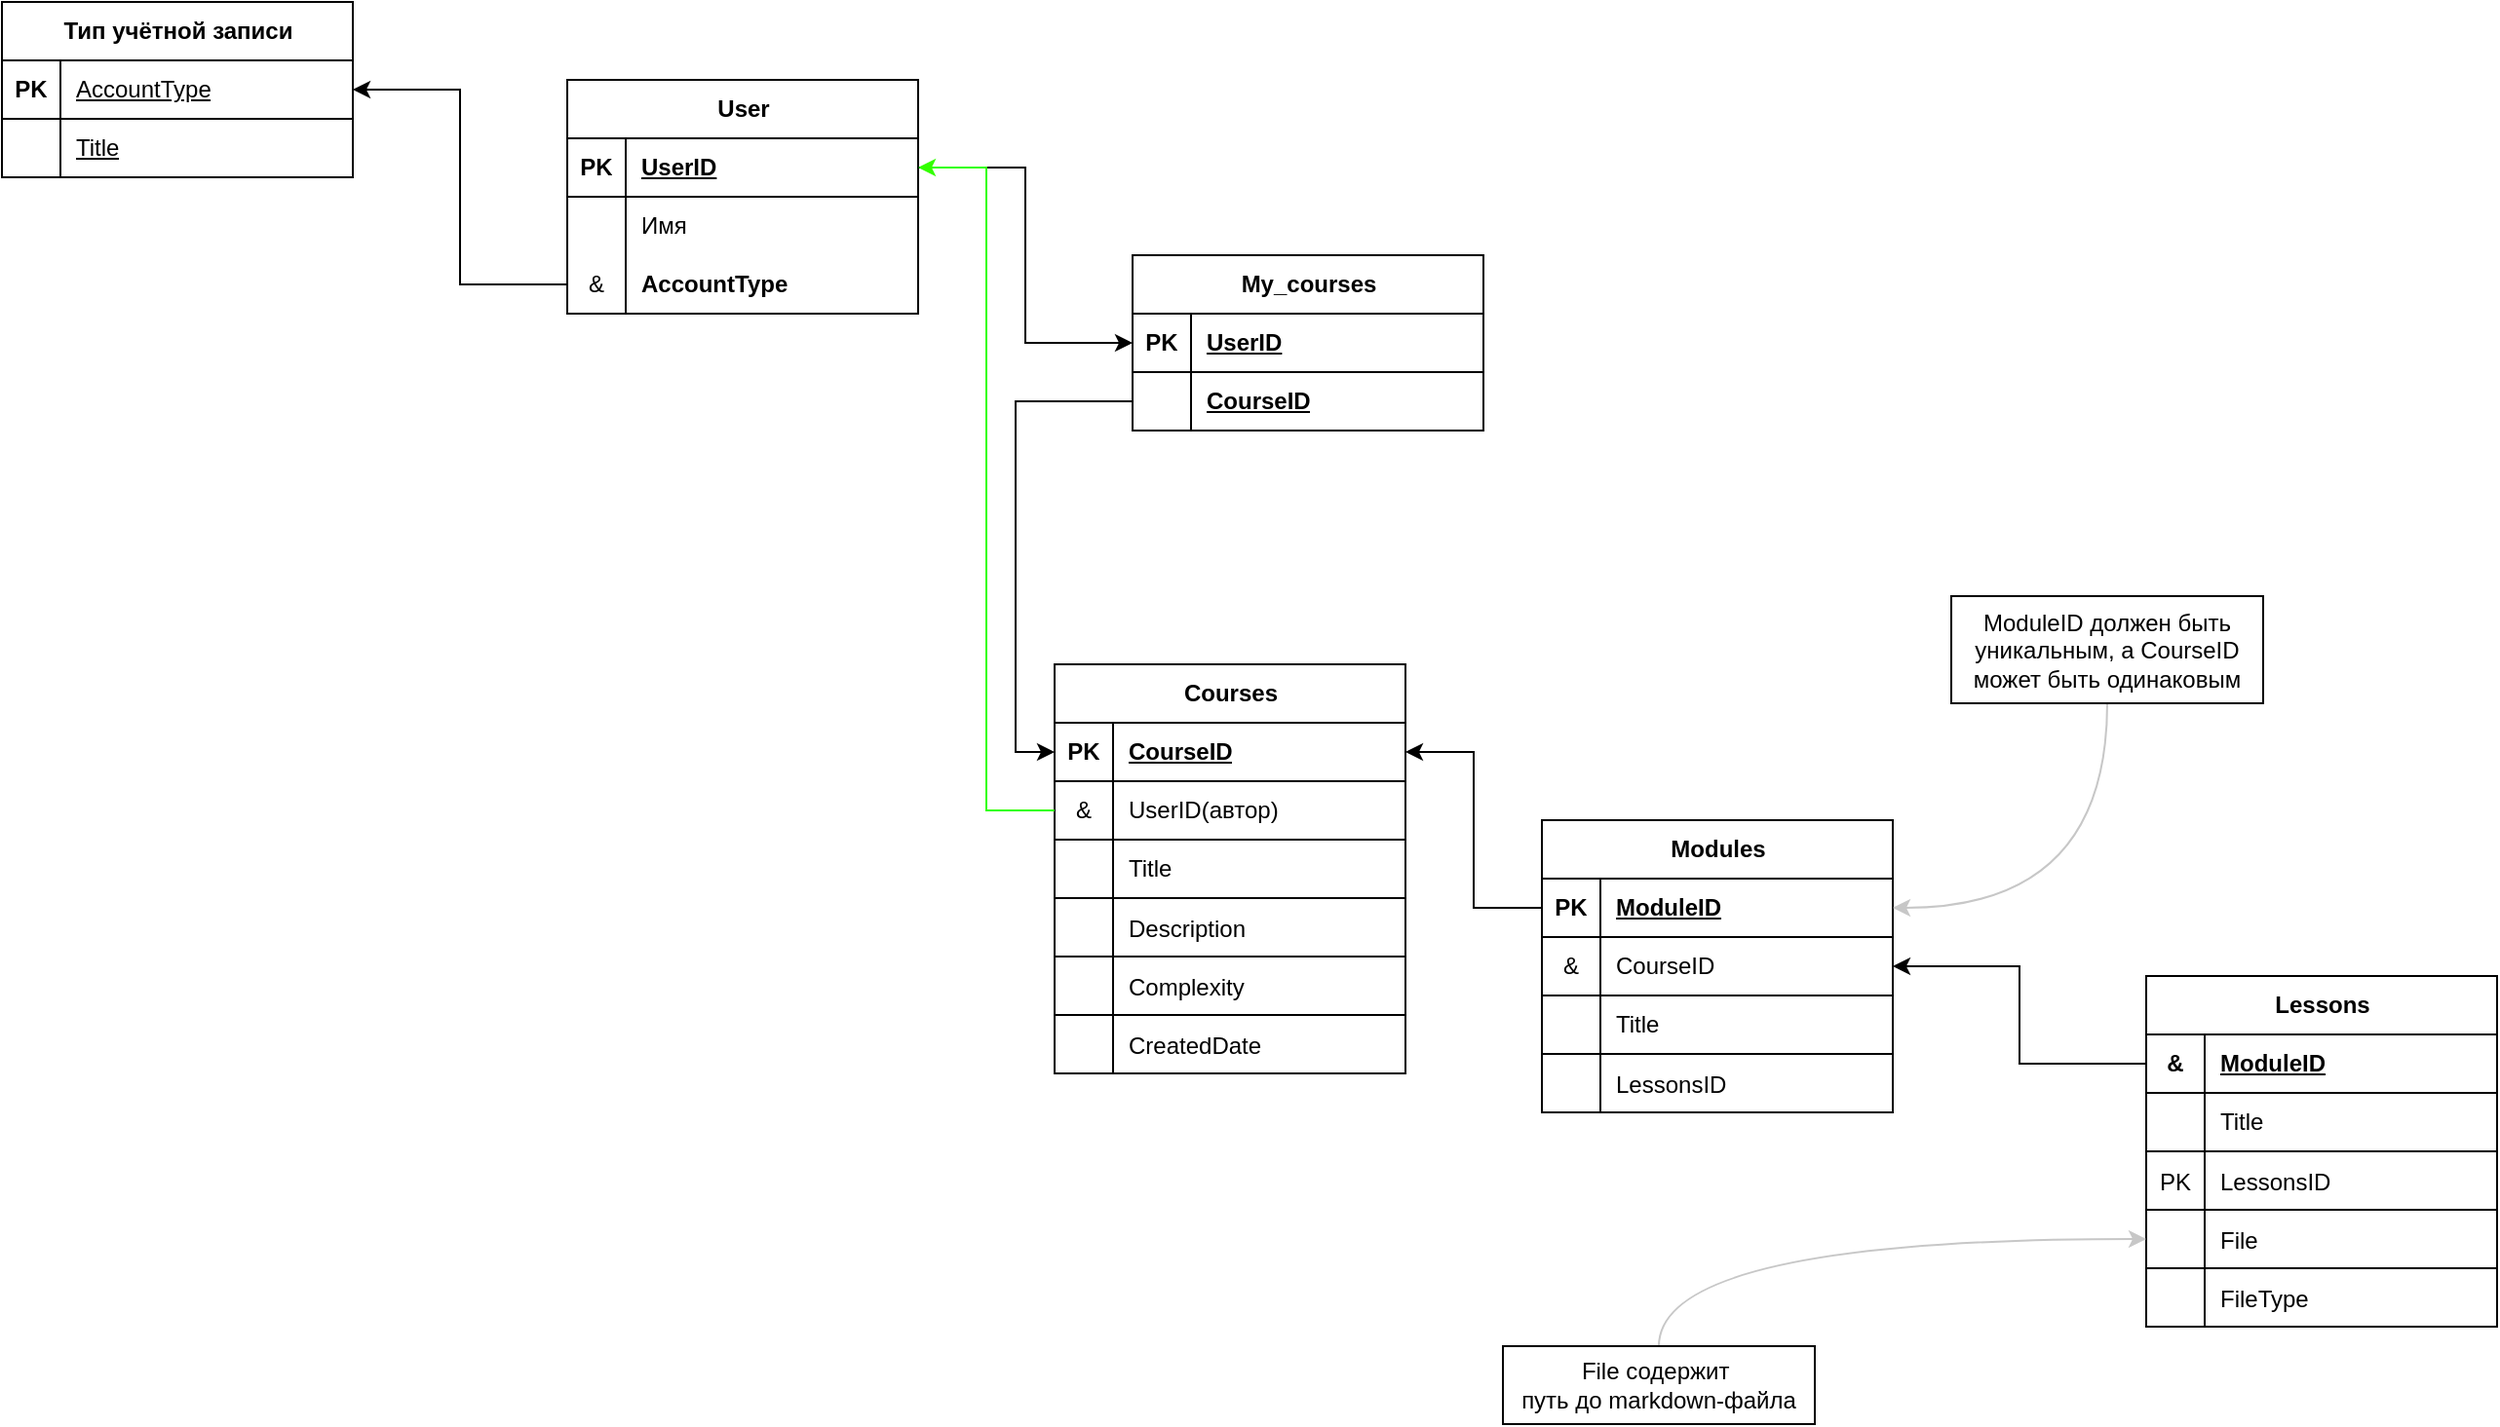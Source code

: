 <mxfile version="24.8.6">
  <diagram name="Страница — 1" id="PTYx6hQ2oJFAxsh8-Oep">
    <mxGraphModel dx="2453" dy="843" grid="1" gridSize="10" guides="1" tooltips="1" connect="1" arrows="1" fold="1" page="1" pageScale="1" pageWidth="827" pageHeight="1169" math="0" shadow="0">
      <root>
        <mxCell id="0" />
        <mxCell id="1" parent="0" />
        <mxCell id="u0pjUyC4gj4sullHrLvw-1" value="User" style="shape=table;startSize=30;container=1;collapsible=1;childLayout=tableLayout;fixedRows=1;rowLines=0;fontStyle=1;align=center;resizeLast=1;html=1;" parent="1" vertex="1">
          <mxGeometry x="90" y="320" width="180" height="120" as="geometry" />
        </mxCell>
        <mxCell id="u0pjUyC4gj4sullHrLvw-2" value="" style="shape=tableRow;horizontal=0;startSize=0;swimlaneHead=0;swimlaneBody=0;fillColor=none;collapsible=0;dropTarget=0;points=[[0,0.5],[1,0.5]];portConstraint=eastwest;top=0;left=0;right=0;bottom=1;" parent="u0pjUyC4gj4sullHrLvw-1" vertex="1">
          <mxGeometry y="30" width="180" height="30" as="geometry" />
        </mxCell>
        <mxCell id="u0pjUyC4gj4sullHrLvw-3" value="PK" style="shape=partialRectangle;connectable=0;fillColor=none;top=0;left=0;bottom=0;right=0;fontStyle=1;overflow=hidden;whiteSpace=wrap;html=1;" parent="u0pjUyC4gj4sullHrLvw-2" vertex="1">
          <mxGeometry width="30" height="30" as="geometry">
            <mxRectangle width="30" height="30" as="alternateBounds" />
          </mxGeometry>
        </mxCell>
        <mxCell id="u0pjUyC4gj4sullHrLvw-4" value="UserID" style="shape=partialRectangle;connectable=0;fillColor=none;top=0;left=0;bottom=0;right=0;align=left;spacingLeft=6;fontStyle=5;overflow=hidden;whiteSpace=wrap;html=1;" parent="u0pjUyC4gj4sullHrLvw-2" vertex="1">
          <mxGeometry x="30" width="150" height="30" as="geometry">
            <mxRectangle width="150" height="30" as="alternateBounds" />
          </mxGeometry>
        </mxCell>
        <mxCell id="u0pjUyC4gj4sullHrLvw-5" value="" style="shape=tableRow;horizontal=0;startSize=0;swimlaneHead=0;swimlaneBody=0;fillColor=none;collapsible=0;dropTarget=0;points=[[0,0.5],[1,0.5]];portConstraint=eastwest;top=0;left=0;right=0;bottom=0;" parent="u0pjUyC4gj4sullHrLvw-1" vertex="1">
          <mxGeometry y="60" width="180" height="30" as="geometry" />
        </mxCell>
        <mxCell id="u0pjUyC4gj4sullHrLvw-6" value="" style="shape=partialRectangle;connectable=0;fillColor=none;top=0;left=0;bottom=0;right=0;editable=1;overflow=hidden;whiteSpace=wrap;html=1;" parent="u0pjUyC4gj4sullHrLvw-5" vertex="1">
          <mxGeometry width="30" height="30" as="geometry">
            <mxRectangle width="30" height="30" as="alternateBounds" />
          </mxGeometry>
        </mxCell>
        <mxCell id="u0pjUyC4gj4sullHrLvw-7" value="Имя" style="shape=partialRectangle;connectable=0;fillColor=none;top=0;left=0;bottom=0;right=0;align=left;spacingLeft=6;overflow=hidden;whiteSpace=wrap;html=1;" parent="u0pjUyC4gj4sullHrLvw-5" vertex="1">
          <mxGeometry x="30" width="150" height="30" as="geometry">
            <mxRectangle width="150" height="30" as="alternateBounds" />
          </mxGeometry>
        </mxCell>
        <mxCell id="u0pjUyC4gj4sullHrLvw-8" value="" style="shape=tableRow;horizontal=0;startSize=0;swimlaneHead=0;swimlaneBody=0;fillColor=none;collapsible=0;dropTarget=0;points=[[0,0.5],[1,0.5]];portConstraint=eastwest;top=0;left=0;right=0;bottom=0;" parent="u0pjUyC4gj4sullHrLvw-1" vertex="1">
          <mxGeometry y="90" width="180" height="30" as="geometry" />
        </mxCell>
        <mxCell id="u0pjUyC4gj4sullHrLvw-9" value="&amp;amp;" style="shape=partialRectangle;connectable=0;fillColor=none;top=0;left=0;bottom=0;right=0;editable=1;overflow=hidden;whiteSpace=wrap;html=1;" parent="u0pjUyC4gj4sullHrLvw-8" vertex="1">
          <mxGeometry width="30" height="30" as="geometry">
            <mxRectangle width="30" height="30" as="alternateBounds" />
          </mxGeometry>
        </mxCell>
        <mxCell id="u0pjUyC4gj4sullHrLvw-10" value="AccountType" style="shape=partialRectangle;connectable=0;fillColor=none;top=0;left=0;bottom=0;right=0;align=left;spacingLeft=6;overflow=hidden;whiteSpace=wrap;html=1;fontStyle=1" parent="u0pjUyC4gj4sullHrLvw-8" vertex="1">
          <mxGeometry x="30" width="150" height="30" as="geometry">
            <mxRectangle width="150" height="30" as="alternateBounds" />
          </mxGeometry>
        </mxCell>
        <mxCell id="u0pjUyC4gj4sullHrLvw-14" value="Тип учётной записи" style="shape=table;startSize=30;container=1;collapsible=1;childLayout=tableLayout;fixedRows=1;rowLines=0;fontStyle=1;align=center;resizeLast=1;html=1;" parent="1" vertex="1">
          <mxGeometry x="-200" y="280" width="180" height="90" as="geometry" />
        </mxCell>
        <mxCell id="u0pjUyC4gj4sullHrLvw-15" value="" style="shape=tableRow;horizontal=0;startSize=0;swimlaneHead=0;swimlaneBody=0;fillColor=none;collapsible=0;dropTarget=0;points=[[0,0.5],[1,0.5]];portConstraint=eastwest;top=0;left=0;right=0;bottom=1;" parent="u0pjUyC4gj4sullHrLvw-14" vertex="1">
          <mxGeometry y="30" width="180" height="30" as="geometry" />
        </mxCell>
        <mxCell id="u0pjUyC4gj4sullHrLvw-16" value="PK" style="shape=partialRectangle;connectable=0;fillColor=none;top=0;left=0;bottom=0;right=0;fontStyle=1;overflow=hidden;whiteSpace=wrap;html=1;" parent="u0pjUyC4gj4sullHrLvw-15" vertex="1">
          <mxGeometry width="30" height="30" as="geometry">
            <mxRectangle width="30" height="30" as="alternateBounds" />
          </mxGeometry>
        </mxCell>
        <mxCell id="u0pjUyC4gj4sullHrLvw-17" value="&lt;span style=&quot;font-weight: normal;&quot;&gt;AccountType&lt;/span&gt;" style="shape=partialRectangle;connectable=0;fillColor=none;top=0;left=0;bottom=0;right=0;align=left;spacingLeft=6;fontStyle=5;overflow=hidden;whiteSpace=wrap;html=1;" parent="u0pjUyC4gj4sullHrLvw-15" vertex="1">
          <mxGeometry x="30" width="150" height="30" as="geometry">
            <mxRectangle width="150" height="30" as="alternateBounds" />
          </mxGeometry>
        </mxCell>
        <mxCell id="u0pjUyC4gj4sullHrLvw-21" value="" style="shape=tableRow;horizontal=0;startSize=0;swimlaneHead=0;swimlaneBody=0;fillColor=none;collapsible=0;dropTarget=0;points=[[0,0.5],[1,0.5]];portConstraint=eastwest;top=0;left=0;right=0;bottom=0;" parent="u0pjUyC4gj4sullHrLvw-14" vertex="1">
          <mxGeometry y="60" width="180" height="30" as="geometry" />
        </mxCell>
        <mxCell id="u0pjUyC4gj4sullHrLvw-22" value="" style="shape=partialRectangle;connectable=0;fillColor=none;top=0;left=0;bottom=0;right=0;editable=1;overflow=hidden;whiteSpace=wrap;html=1;" parent="u0pjUyC4gj4sullHrLvw-21" vertex="1">
          <mxGeometry width="30" height="30" as="geometry">
            <mxRectangle width="30" height="30" as="alternateBounds" />
          </mxGeometry>
        </mxCell>
        <mxCell id="u0pjUyC4gj4sullHrLvw-23" value="&lt;span style=&quot;text-decoration-line: underline;&quot;&gt;Title&lt;/span&gt;" style="shape=partialRectangle;connectable=0;fillColor=none;top=0;left=0;bottom=0;right=0;align=left;spacingLeft=6;overflow=hidden;whiteSpace=wrap;html=1;" parent="u0pjUyC4gj4sullHrLvw-21" vertex="1">
          <mxGeometry x="30" width="150" height="30" as="geometry">
            <mxRectangle width="150" height="30" as="alternateBounds" />
          </mxGeometry>
        </mxCell>
        <mxCell id="u0pjUyC4gj4sullHrLvw-24" style="edgeStyle=orthogonalEdgeStyle;rounded=0;orthogonalLoop=1;jettySize=auto;html=1;exitX=0;exitY=0.5;exitDx=0;exitDy=0;entryX=1;entryY=0.5;entryDx=0;entryDy=0;" parent="1" source="u0pjUyC4gj4sullHrLvw-8" target="u0pjUyC4gj4sullHrLvw-15" edge="1">
          <mxGeometry relative="1" as="geometry" />
        </mxCell>
        <mxCell id="u0pjUyC4gj4sullHrLvw-25" value="My_courses" style="shape=table;startSize=30;container=1;collapsible=1;childLayout=tableLayout;fixedRows=1;rowLines=0;fontStyle=1;align=center;resizeLast=1;html=1;" parent="1" vertex="1">
          <mxGeometry x="380" y="410" width="180" height="90" as="geometry" />
        </mxCell>
        <mxCell id="u0pjUyC4gj4sullHrLvw-26" value="" style="shape=tableRow;horizontal=0;startSize=0;swimlaneHead=0;swimlaneBody=0;fillColor=none;collapsible=0;dropTarget=0;points=[[0,0.5],[1,0.5]];portConstraint=eastwest;top=0;left=0;right=0;bottom=1;" parent="u0pjUyC4gj4sullHrLvw-25" vertex="1">
          <mxGeometry y="30" width="180" height="30" as="geometry" />
        </mxCell>
        <mxCell id="u0pjUyC4gj4sullHrLvw-27" value="PK" style="shape=partialRectangle;connectable=0;fillColor=none;top=0;left=0;bottom=0;right=0;fontStyle=1;overflow=hidden;whiteSpace=wrap;html=1;" parent="u0pjUyC4gj4sullHrLvw-26" vertex="1">
          <mxGeometry width="30" height="30" as="geometry">
            <mxRectangle width="30" height="30" as="alternateBounds" />
          </mxGeometry>
        </mxCell>
        <mxCell id="u0pjUyC4gj4sullHrLvw-28" value="UserID" style="shape=partialRectangle;connectable=0;fillColor=none;top=0;left=0;bottom=0;right=0;align=left;spacingLeft=6;fontStyle=5;overflow=hidden;whiteSpace=wrap;html=1;" parent="u0pjUyC4gj4sullHrLvw-26" vertex="1">
          <mxGeometry x="30" width="150" height="30" as="geometry">
            <mxRectangle width="150" height="30" as="alternateBounds" />
          </mxGeometry>
        </mxCell>
        <mxCell id="u0pjUyC4gj4sullHrLvw-29" value="" style="shape=tableRow;horizontal=0;startSize=0;swimlaneHead=0;swimlaneBody=0;fillColor=none;collapsible=0;dropTarget=0;points=[[0,0.5],[1,0.5]];portConstraint=eastwest;top=0;left=0;right=0;bottom=0;" parent="u0pjUyC4gj4sullHrLvw-25" vertex="1">
          <mxGeometry y="60" width="180" height="30" as="geometry" />
        </mxCell>
        <mxCell id="u0pjUyC4gj4sullHrLvw-30" value="" style="shape=partialRectangle;connectable=0;fillColor=none;top=0;left=0;bottom=0;right=0;editable=1;overflow=hidden;whiteSpace=wrap;html=1;" parent="u0pjUyC4gj4sullHrLvw-29" vertex="1">
          <mxGeometry width="30" height="30" as="geometry">
            <mxRectangle width="30" height="30" as="alternateBounds" />
          </mxGeometry>
        </mxCell>
        <mxCell id="u0pjUyC4gj4sullHrLvw-31" value="&lt;span style=&quot;font-weight: 700; text-decoration-line: underline;&quot;&gt;CourseID&lt;/span&gt;" style="shape=partialRectangle;connectable=0;fillColor=none;top=0;left=0;bottom=0;right=0;align=left;spacingLeft=6;overflow=hidden;whiteSpace=wrap;html=1;" parent="u0pjUyC4gj4sullHrLvw-29" vertex="1">
          <mxGeometry x="30" width="150" height="30" as="geometry">
            <mxRectangle width="150" height="30" as="alternateBounds" />
          </mxGeometry>
        </mxCell>
        <mxCell id="u0pjUyC4gj4sullHrLvw-35" style="edgeStyle=orthogonalEdgeStyle;rounded=0;orthogonalLoop=1;jettySize=auto;html=1;exitX=1;exitY=0.5;exitDx=0;exitDy=0;entryX=0;entryY=0.5;entryDx=0;entryDy=0;" parent="1" source="u0pjUyC4gj4sullHrLvw-2" target="u0pjUyC4gj4sullHrLvw-26" edge="1">
          <mxGeometry relative="1" as="geometry" />
        </mxCell>
        <mxCell id="u0pjUyC4gj4sullHrLvw-36" value="Courses" style="shape=table;startSize=30;container=1;collapsible=1;childLayout=tableLayout;fixedRows=1;rowLines=6;fontStyle=1;align=center;resizeLast=1;html=1;" parent="1" vertex="1">
          <mxGeometry x="340" y="620" width="180" height="210" as="geometry">
            <mxRectangle x="170" y="600" width="80" height="30" as="alternateBounds" />
          </mxGeometry>
        </mxCell>
        <mxCell id="u0pjUyC4gj4sullHrLvw-37" value="" style="shape=tableRow;horizontal=0;startSize=0;swimlaneHead=0;swimlaneBody=0;fillColor=none;collapsible=0;dropTarget=0;points=[[0,0.5],[1,0.5]];portConstraint=eastwest;top=0;left=0;right=0;bottom=1;" parent="u0pjUyC4gj4sullHrLvw-36" vertex="1">
          <mxGeometry y="30" width="180" height="30" as="geometry" />
        </mxCell>
        <mxCell id="u0pjUyC4gj4sullHrLvw-38" value="PK" style="shape=partialRectangle;connectable=0;fillColor=none;top=0;left=0;bottom=0;right=0;fontStyle=1;overflow=hidden;whiteSpace=wrap;html=1;" parent="u0pjUyC4gj4sullHrLvw-37" vertex="1">
          <mxGeometry width="30" height="30" as="geometry">
            <mxRectangle width="30" height="30" as="alternateBounds" />
          </mxGeometry>
        </mxCell>
        <mxCell id="u0pjUyC4gj4sullHrLvw-39" value="CourseID" style="shape=partialRectangle;connectable=0;fillColor=none;top=0;left=0;bottom=0;right=0;align=left;spacingLeft=6;fontStyle=5;overflow=hidden;whiteSpace=wrap;html=1;" parent="u0pjUyC4gj4sullHrLvw-37" vertex="1">
          <mxGeometry x="30" width="150" height="30" as="geometry">
            <mxRectangle width="150" height="30" as="alternateBounds" />
          </mxGeometry>
        </mxCell>
        <mxCell id="u0pjUyC4gj4sullHrLvw-40" value="" style="shape=tableRow;horizontal=0;startSize=0;swimlaneHead=0;swimlaneBody=0;fillColor=none;collapsible=0;dropTarget=0;points=[[0,0.5],[1,0.5]];portConstraint=eastwest;top=0;left=0;right=0;bottom=0;" parent="u0pjUyC4gj4sullHrLvw-36" vertex="1">
          <mxGeometry y="60" width="180" height="30" as="geometry" />
        </mxCell>
        <mxCell id="u0pjUyC4gj4sullHrLvw-41" value="&amp;amp;" style="shape=partialRectangle;connectable=0;fillColor=none;top=0;left=0;bottom=0;right=0;editable=1;overflow=hidden;whiteSpace=wrap;html=1;" parent="u0pjUyC4gj4sullHrLvw-40" vertex="1">
          <mxGeometry width="30" height="30" as="geometry">
            <mxRectangle width="30" height="30" as="alternateBounds" />
          </mxGeometry>
        </mxCell>
        <mxCell id="u0pjUyC4gj4sullHrLvw-42" value="UserID(автор)" style="shape=partialRectangle;connectable=0;fillColor=none;top=0;left=0;bottom=0;right=0;align=left;spacingLeft=6;overflow=hidden;whiteSpace=wrap;html=1;" parent="u0pjUyC4gj4sullHrLvw-40" vertex="1">
          <mxGeometry x="30" width="150" height="30" as="geometry">
            <mxRectangle width="150" height="30" as="alternateBounds" />
          </mxGeometry>
        </mxCell>
        <mxCell id="u0pjUyC4gj4sullHrLvw-43" value="" style="shape=tableRow;horizontal=0;startSize=0;swimlaneHead=0;swimlaneBody=0;fillColor=none;collapsible=0;dropTarget=0;points=[[0,0.5],[1,0.5]];portConstraint=eastwest;top=0;left=0;right=0;bottom=0;" parent="u0pjUyC4gj4sullHrLvw-36" vertex="1">
          <mxGeometry y="90" width="180" height="30" as="geometry" />
        </mxCell>
        <mxCell id="u0pjUyC4gj4sullHrLvw-44" value="" style="shape=partialRectangle;connectable=0;fillColor=none;top=0;left=0;bottom=0;right=0;editable=1;overflow=hidden;whiteSpace=wrap;html=1;" parent="u0pjUyC4gj4sullHrLvw-43" vertex="1">
          <mxGeometry width="30" height="30" as="geometry">
            <mxRectangle width="30" height="30" as="alternateBounds" />
          </mxGeometry>
        </mxCell>
        <mxCell id="u0pjUyC4gj4sullHrLvw-45" value="Title" style="shape=partialRectangle;connectable=0;fillColor=none;top=0;left=0;bottom=0;right=0;align=left;spacingLeft=6;overflow=hidden;whiteSpace=wrap;html=1;" parent="u0pjUyC4gj4sullHrLvw-43" vertex="1">
          <mxGeometry x="30" width="150" height="30" as="geometry">
            <mxRectangle width="150" height="30" as="alternateBounds" />
          </mxGeometry>
        </mxCell>
        <mxCell id="u0pjUyC4gj4sullHrLvw-87" value="" style="shape=tableRow;horizontal=0;startSize=0;swimlaneHead=0;swimlaneBody=0;fillColor=none;collapsible=0;dropTarget=0;points=[[0,0.5],[1,0.5]];portConstraint=eastwest;top=0;left=0;right=0;bottom=0;" parent="u0pjUyC4gj4sullHrLvw-36" vertex="1">
          <mxGeometry y="120" width="180" height="30" as="geometry" />
        </mxCell>
        <mxCell id="u0pjUyC4gj4sullHrLvw-88" value="" style="shape=partialRectangle;connectable=0;fillColor=none;top=0;left=0;bottom=0;right=0;editable=1;overflow=hidden;" parent="u0pjUyC4gj4sullHrLvw-87" vertex="1">
          <mxGeometry width="30" height="30" as="geometry">
            <mxRectangle width="30" height="30" as="alternateBounds" />
          </mxGeometry>
        </mxCell>
        <mxCell id="u0pjUyC4gj4sullHrLvw-89" value="Description" style="shape=partialRectangle;connectable=0;fillColor=none;top=0;left=0;bottom=0;right=0;align=left;spacingLeft=6;overflow=hidden;" parent="u0pjUyC4gj4sullHrLvw-87" vertex="1">
          <mxGeometry x="30" width="150" height="30" as="geometry">
            <mxRectangle width="150" height="30" as="alternateBounds" />
          </mxGeometry>
        </mxCell>
        <mxCell id="u0pjUyC4gj4sullHrLvw-90" value="" style="shape=tableRow;horizontal=0;startSize=0;swimlaneHead=0;swimlaneBody=0;fillColor=none;collapsible=0;dropTarget=0;points=[[0,0.5],[1,0.5]];portConstraint=eastwest;top=0;left=0;right=0;bottom=0;" parent="u0pjUyC4gj4sullHrLvw-36" vertex="1">
          <mxGeometry y="150" width="180" height="30" as="geometry" />
        </mxCell>
        <mxCell id="u0pjUyC4gj4sullHrLvw-91" value="" style="shape=partialRectangle;connectable=0;fillColor=none;top=0;left=0;bottom=0;right=0;editable=1;overflow=hidden;" parent="u0pjUyC4gj4sullHrLvw-90" vertex="1">
          <mxGeometry width="30" height="30" as="geometry">
            <mxRectangle width="30" height="30" as="alternateBounds" />
          </mxGeometry>
        </mxCell>
        <mxCell id="u0pjUyC4gj4sullHrLvw-92" value="Complexity" style="shape=partialRectangle;connectable=0;fillColor=none;top=0;left=0;bottom=0;right=0;align=left;spacingLeft=6;overflow=hidden;" parent="u0pjUyC4gj4sullHrLvw-90" vertex="1">
          <mxGeometry x="30" width="150" height="30" as="geometry">
            <mxRectangle width="150" height="30" as="alternateBounds" />
          </mxGeometry>
        </mxCell>
        <mxCell id="ZGOFVEdTeN4RPUXebCiD-2" value="" style="shape=tableRow;horizontal=0;startSize=0;swimlaneHead=0;swimlaneBody=0;fillColor=none;collapsible=0;dropTarget=0;points=[[0,0.5],[1,0.5]];portConstraint=eastwest;top=0;left=0;right=0;bottom=0;" parent="u0pjUyC4gj4sullHrLvw-36" vertex="1">
          <mxGeometry y="180" width="180" height="30" as="geometry" />
        </mxCell>
        <mxCell id="ZGOFVEdTeN4RPUXebCiD-3" value="" style="shape=partialRectangle;connectable=0;fillColor=none;top=0;left=0;bottom=0;right=0;editable=1;overflow=hidden;" parent="ZGOFVEdTeN4RPUXebCiD-2" vertex="1">
          <mxGeometry width="30" height="30" as="geometry">
            <mxRectangle width="30" height="30" as="alternateBounds" />
          </mxGeometry>
        </mxCell>
        <mxCell id="ZGOFVEdTeN4RPUXebCiD-4" value="CreatedDate" style="shape=partialRectangle;connectable=0;fillColor=none;top=0;left=0;bottom=0;right=0;align=left;spacingLeft=6;overflow=hidden;" parent="ZGOFVEdTeN4RPUXebCiD-2" vertex="1">
          <mxGeometry x="30" width="150" height="30" as="geometry">
            <mxRectangle width="150" height="30" as="alternateBounds" />
          </mxGeometry>
        </mxCell>
        <mxCell id="u0pjUyC4gj4sullHrLvw-93" style="edgeStyle=orthogonalEdgeStyle;rounded=0;orthogonalLoop=1;jettySize=auto;html=1;exitX=0;exitY=0.5;exitDx=0;exitDy=0;entryX=0;entryY=0.5;entryDx=0;entryDy=0;" parent="1" source="u0pjUyC4gj4sullHrLvw-29" target="u0pjUyC4gj4sullHrLvw-37" edge="1">
          <mxGeometry relative="1" as="geometry" />
        </mxCell>
        <mxCell id="ZGOFVEdTeN4RPUXebCiD-1" style="edgeStyle=orthogonalEdgeStyle;rounded=0;orthogonalLoop=1;jettySize=auto;html=1;exitX=0;exitY=0.5;exitDx=0;exitDy=0;entryX=1;entryY=0.5;entryDx=0;entryDy=0;strokeColor=#33FF00;" parent="1" source="u0pjUyC4gj4sullHrLvw-40" target="u0pjUyC4gj4sullHrLvw-2" edge="1">
          <mxGeometry relative="1" as="geometry" />
        </mxCell>
        <mxCell id="ZGOFVEdTeN4RPUXebCiD-5" value="Modules" style="shape=table;startSize=30;container=1;collapsible=1;childLayout=tableLayout;fixedRows=1;rowLines=6;fontStyle=1;align=center;resizeLast=1;html=1;" parent="1" vertex="1">
          <mxGeometry x="590" y="700" width="180" height="150" as="geometry">
            <mxRectangle x="170" y="600" width="80" height="30" as="alternateBounds" />
          </mxGeometry>
        </mxCell>
        <mxCell id="ZGOFVEdTeN4RPUXebCiD-6" value="" style="shape=tableRow;horizontal=0;startSize=0;swimlaneHead=0;swimlaneBody=0;fillColor=none;collapsible=0;dropTarget=0;points=[[0,0.5],[1,0.5]];portConstraint=eastwest;top=0;left=0;right=0;bottom=1;" parent="ZGOFVEdTeN4RPUXebCiD-5" vertex="1">
          <mxGeometry y="30" width="180" height="30" as="geometry" />
        </mxCell>
        <mxCell id="ZGOFVEdTeN4RPUXebCiD-7" value="PK" style="shape=partialRectangle;connectable=0;fillColor=none;top=0;left=0;bottom=0;right=0;fontStyle=1;overflow=hidden;whiteSpace=wrap;html=1;" parent="ZGOFVEdTeN4RPUXebCiD-6" vertex="1">
          <mxGeometry width="30" height="30" as="geometry">
            <mxRectangle width="30" height="30" as="alternateBounds" />
          </mxGeometry>
        </mxCell>
        <mxCell id="ZGOFVEdTeN4RPUXebCiD-8" value="ModuleID" style="shape=partialRectangle;connectable=0;fillColor=none;top=0;left=0;bottom=0;right=0;align=left;spacingLeft=6;fontStyle=5;overflow=hidden;whiteSpace=wrap;html=1;" parent="ZGOFVEdTeN4RPUXebCiD-6" vertex="1">
          <mxGeometry x="30" width="150" height="30" as="geometry">
            <mxRectangle width="150" height="30" as="alternateBounds" />
          </mxGeometry>
        </mxCell>
        <mxCell id="ZGOFVEdTeN4RPUXebCiD-9" value="" style="shape=tableRow;horizontal=0;startSize=0;swimlaneHead=0;swimlaneBody=0;fillColor=none;collapsible=0;dropTarget=0;points=[[0,0.5],[1,0.5]];portConstraint=eastwest;top=0;left=0;right=0;bottom=0;" parent="ZGOFVEdTeN4RPUXebCiD-5" vertex="1">
          <mxGeometry y="60" width="180" height="30" as="geometry" />
        </mxCell>
        <mxCell id="ZGOFVEdTeN4RPUXebCiD-10" value="&amp;amp;" style="shape=partialRectangle;connectable=0;fillColor=none;top=0;left=0;bottom=0;right=0;editable=1;overflow=hidden;whiteSpace=wrap;html=1;" parent="ZGOFVEdTeN4RPUXebCiD-9" vertex="1">
          <mxGeometry width="30" height="30" as="geometry">
            <mxRectangle width="30" height="30" as="alternateBounds" />
          </mxGeometry>
        </mxCell>
        <mxCell id="ZGOFVEdTeN4RPUXebCiD-11" value="CourseID" style="shape=partialRectangle;connectable=0;fillColor=none;top=0;left=0;bottom=0;right=0;align=left;spacingLeft=6;overflow=hidden;whiteSpace=wrap;html=1;" parent="ZGOFVEdTeN4RPUXebCiD-9" vertex="1">
          <mxGeometry x="30" width="150" height="30" as="geometry">
            <mxRectangle width="150" height="30" as="alternateBounds" />
          </mxGeometry>
        </mxCell>
        <mxCell id="ZGOFVEdTeN4RPUXebCiD-12" value="" style="shape=tableRow;horizontal=0;startSize=0;swimlaneHead=0;swimlaneBody=0;fillColor=none;collapsible=0;dropTarget=0;points=[[0,0.5],[1,0.5]];portConstraint=eastwest;top=0;left=0;right=0;bottom=0;" parent="ZGOFVEdTeN4RPUXebCiD-5" vertex="1">
          <mxGeometry y="90" width="180" height="30" as="geometry" />
        </mxCell>
        <mxCell id="ZGOFVEdTeN4RPUXebCiD-13" value="" style="shape=partialRectangle;connectable=0;fillColor=none;top=0;left=0;bottom=0;right=0;editable=1;overflow=hidden;whiteSpace=wrap;html=1;" parent="ZGOFVEdTeN4RPUXebCiD-12" vertex="1">
          <mxGeometry width="30" height="30" as="geometry">
            <mxRectangle width="30" height="30" as="alternateBounds" />
          </mxGeometry>
        </mxCell>
        <mxCell id="ZGOFVEdTeN4RPUXebCiD-14" value="Title" style="shape=partialRectangle;connectable=0;fillColor=none;top=0;left=0;bottom=0;right=0;align=left;spacingLeft=6;overflow=hidden;whiteSpace=wrap;html=1;" parent="ZGOFVEdTeN4RPUXebCiD-12" vertex="1">
          <mxGeometry x="30" width="150" height="30" as="geometry">
            <mxRectangle width="150" height="30" as="alternateBounds" />
          </mxGeometry>
        </mxCell>
        <mxCell id="ZGOFVEdTeN4RPUXebCiD-15" value="" style="shape=tableRow;horizontal=0;startSize=0;swimlaneHead=0;swimlaneBody=0;fillColor=none;collapsible=0;dropTarget=0;points=[[0,0.5],[1,0.5]];portConstraint=eastwest;top=0;left=0;right=0;bottom=0;" parent="ZGOFVEdTeN4RPUXebCiD-5" vertex="1">
          <mxGeometry y="120" width="180" height="30" as="geometry" />
        </mxCell>
        <mxCell id="ZGOFVEdTeN4RPUXebCiD-16" value="" style="shape=partialRectangle;connectable=0;fillColor=none;top=0;left=0;bottom=0;right=0;editable=1;overflow=hidden;" parent="ZGOFVEdTeN4RPUXebCiD-15" vertex="1">
          <mxGeometry width="30" height="30" as="geometry">
            <mxRectangle width="30" height="30" as="alternateBounds" />
          </mxGeometry>
        </mxCell>
        <mxCell id="ZGOFVEdTeN4RPUXebCiD-17" value="LessonsID" style="shape=partialRectangle;connectable=0;fillColor=none;top=0;left=0;bottom=0;right=0;align=left;spacingLeft=6;overflow=hidden;" parent="ZGOFVEdTeN4RPUXebCiD-15" vertex="1">
          <mxGeometry x="30" width="150" height="30" as="geometry">
            <mxRectangle width="150" height="30" as="alternateBounds" />
          </mxGeometry>
        </mxCell>
        <mxCell id="ZGOFVEdTeN4RPUXebCiD-24" value="Lessons" style="shape=table;startSize=30;container=1;collapsible=1;childLayout=tableLayout;fixedRows=1;rowLines=6;fontStyle=1;align=center;resizeLast=1;html=1;" parent="1" vertex="1">
          <mxGeometry x="900" y="780" width="180" height="180" as="geometry">
            <mxRectangle x="170" y="600" width="80" height="30" as="alternateBounds" />
          </mxGeometry>
        </mxCell>
        <mxCell id="ZGOFVEdTeN4RPUXebCiD-25" value="" style="shape=tableRow;horizontal=0;startSize=0;swimlaneHead=0;swimlaneBody=0;fillColor=none;collapsible=0;dropTarget=0;points=[[0,0.5],[1,0.5]];portConstraint=eastwest;top=0;left=0;right=0;bottom=1;" parent="ZGOFVEdTeN4RPUXebCiD-24" vertex="1">
          <mxGeometry y="30" width="180" height="30" as="geometry" />
        </mxCell>
        <mxCell id="ZGOFVEdTeN4RPUXebCiD-26" value="&amp;amp;" style="shape=partialRectangle;connectable=0;fillColor=none;top=0;left=0;bottom=0;right=0;fontStyle=1;overflow=hidden;whiteSpace=wrap;html=1;" parent="ZGOFVEdTeN4RPUXebCiD-25" vertex="1">
          <mxGeometry width="30" height="30" as="geometry">
            <mxRectangle width="30" height="30" as="alternateBounds" />
          </mxGeometry>
        </mxCell>
        <mxCell id="ZGOFVEdTeN4RPUXebCiD-27" value="ModuleID" style="shape=partialRectangle;connectable=0;fillColor=none;top=0;left=0;bottom=0;right=0;align=left;spacingLeft=6;fontStyle=5;overflow=hidden;whiteSpace=wrap;html=1;" parent="ZGOFVEdTeN4RPUXebCiD-25" vertex="1">
          <mxGeometry x="30" width="150" height="30" as="geometry">
            <mxRectangle width="150" height="30" as="alternateBounds" />
          </mxGeometry>
        </mxCell>
        <mxCell id="ZGOFVEdTeN4RPUXebCiD-31" value="" style="shape=tableRow;horizontal=0;startSize=0;swimlaneHead=0;swimlaneBody=0;fillColor=none;collapsible=0;dropTarget=0;points=[[0,0.5],[1,0.5]];portConstraint=eastwest;top=0;left=0;right=0;bottom=0;" parent="ZGOFVEdTeN4RPUXebCiD-24" vertex="1">
          <mxGeometry y="60" width="180" height="30" as="geometry" />
        </mxCell>
        <mxCell id="ZGOFVEdTeN4RPUXebCiD-32" value="" style="shape=partialRectangle;connectable=0;fillColor=none;top=0;left=0;bottom=0;right=0;editable=1;overflow=hidden;whiteSpace=wrap;html=1;" parent="ZGOFVEdTeN4RPUXebCiD-31" vertex="1">
          <mxGeometry width="30" height="30" as="geometry">
            <mxRectangle width="30" height="30" as="alternateBounds" />
          </mxGeometry>
        </mxCell>
        <mxCell id="ZGOFVEdTeN4RPUXebCiD-33" value="Title" style="shape=partialRectangle;connectable=0;fillColor=none;top=0;left=0;bottom=0;right=0;align=left;spacingLeft=6;overflow=hidden;whiteSpace=wrap;html=1;" parent="ZGOFVEdTeN4RPUXebCiD-31" vertex="1">
          <mxGeometry x="30" width="150" height="30" as="geometry">
            <mxRectangle width="150" height="30" as="alternateBounds" />
          </mxGeometry>
        </mxCell>
        <mxCell id="ZGOFVEdTeN4RPUXebCiD-34" value="" style="shape=tableRow;horizontal=0;startSize=0;swimlaneHead=0;swimlaneBody=0;fillColor=none;collapsible=0;dropTarget=0;points=[[0,0.5],[1,0.5]];portConstraint=eastwest;top=0;left=0;right=0;bottom=0;" parent="ZGOFVEdTeN4RPUXebCiD-24" vertex="1">
          <mxGeometry y="90" width="180" height="30" as="geometry" />
        </mxCell>
        <mxCell id="ZGOFVEdTeN4RPUXebCiD-35" value="PK" style="shape=partialRectangle;connectable=0;fillColor=none;top=0;left=0;bottom=0;right=0;editable=1;overflow=hidden;" parent="ZGOFVEdTeN4RPUXebCiD-34" vertex="1">
          <mxGeometry width="30" height="30" as="geometry">
            <mxRectangle width="30" height="30" as="alternateBounds" />
          </mxGeometry>
        </mxCell>
        <mxCell id="ZGOFVEdTeN4RPUXebCiD-36" value="LessonsID" style="shape=partialRectangle;connectable=0;fillColor=none;top=0;left=0;bottom=0;right=0;align=left;spacingLeft=6;overflow=hidden;" parent="ZGOFVEdTeN4RPUXebCiD-34" vertex="1">
          <mxGeometry x="30" width="150" height="30" as="geometry">
            <mxRectangle width="150" height="30" as="alternateBounds" />
          </mxGeometry>
        </mxCell>
        <mxCell id="ZGOFVEdTeN4RPUXebCiD-44" value="" style="shape=tableRow;horizontal=0;startSize=0;swimlaneHead=0;swimlaneBody=0;fillColor=none;collapsible=0;dropTarget=0;points=[[0,0.5],[1,0.5]];portConstraint=eastwest;top=0;left=0;right=0;bottom=0;" parent="ZGOFVEdTeN4RPUXebCiD-24" vertex="1">
          <mxGeometry y="120" width="180" height="30" as="geometry" />
        </mxCell>
        <mxCell id="ZGOFVEdTeN4RPUXebCiD-45" value="" style="shape=partialRectangle;connectable=0;fillColor=none;top=0;left=0;bottom=0;right=0;editable=1;overflow=hidden;" parent="ZGOFVEdTeN4RPUXebCiD-44" vertex="1">
          <mxGeometry width="30" height="30" as="geometry">
            <mxRectangle width="30" height="30" as="alternateBounds" />
          </mxGeometry>
        </mxCell>
        <mxCell id="ZGOFVEdTeN4RPUXebCiD-46" value="File" style="shape=partialRectangle;connectable=0;fillColor=none;top=0;left=0;bottom=0;right=0;align=left;spacingLeft=6;overflow=hidden;" parent="ZGOFVEdTeN4RPUXebCiD-44" vertex="1">
          <mxGeometry x="30" width="150" height="30" as="geometry">
            <mxRectangle width="150" height="30" as="alternateBounds" />
          </mxGeometry>
        </mxCell>
        <mxCell id="08cuKBbluLsvtftl_MRd-2" value="" style="shape=tableRow;horizontal=0;startSize=0;swimlaneHead=0;swimlaneBody=0;fillColor=none;collapsible=0;dropTarget=0;points=[[0,0.5],[1,0.5]];portConstraint=eastwest;top=0;left=0;right=0;bottom=0;" vertex="1" parent="ZGOFVEdTeN4RPUXebCiD-24">
          <mxGeometry y="150" width="180" height="30" as="geometry" />
        </mxCell>
        <mxCell id="08cuKBbluLsvtftl_MRd-3" value="" style="shape=partialRectangle;connectable=0;fillColor=none;top=0;left=0;bottom=0;right=0;editable=1;overflow=hidden;" vertex="1" parent="08cuKBbluLsvtftl_MRd-2">
          <mxGeometry width="30" height="30" as="geometry">
            <mxRectangle width="30" height="30" as="alternateBounds" />
          </mxGeometry>
        </mxCell>
        <mxCell id="08cuKBbluLsvtftl_MRd-4" value="FileType" style="shape=partialRectangle;connectable=0;fillColor=none;top=0;left=0;bottom=0;right=0;align=left;spacingLeft=6;overflow=hidden;" vertex="1" parent="08cuKBbluLsvtftl_MRd-2">
          <mxGeometry x="30" width="150" height="30" as="geometry">
            <mxRectangle width="150" height="30" as="alternateBounds" />
          </mxGeometry>
        </mxCell>
        <mxCell id="ZGOFVEdTeN4RPUXebCiD-43" style="edgeStyle=orthogonalEdgeStyle;rounded=0;orthogonalLoop=1;jettySize=auto;html=1;exitX=0;exitY=0.5;exitDx=0;exitDy=0;entryX=1;entryY=0.5;entryDx=0;entryDy=0;" parent="1" source="ZGOFVEdTeN4RPUXebCiD-25" target="ZGOFVEdTeN4RPUXebCiD-9" edge="1">
          <mxGeometry relative="1" as="geometry" />
        </mxCell>
        <mxCell id="ZGOFVEdTeN4RPUXebCiD-47" style="edgeStyle=orthogonalEdgeStyle;rounded=0;orthogonalLoop=1;jettySize=auto;html=1;exitX=0;exitY=0.5;exitDx=0;exitDy=0;entryX=1;entryY=0.5;entryDx=0;entryDy=0;" parent="1" source="ZGOFVEdTeN4RPUXebCiD-6" target="u0pjUyC4gj4sullHrLvw-37" edge="1">
          <mxGeometry relative="1" as="geometry" />
        </mxCell>
        <mxCell id="ZGOFVEdTeN4RPUXebCiD-62" style="edgeStyle=orthogonalEdgeStyle;rounded=0;orthogonalLoop=1;jettySize=auto;html=1;exitX=0.5;exitY=1;exitDx=0;exitDy=0;curved=1;entryX=1;entryY=0.5;entryDx=0;entryDy=0;fillColor=#f5f5f5;strokeColor=#c7c7c7;" parent="1" source="ZGOFVEdTeN4RPUXebCiD-60" target="ZGOFVEdTeN4RPUXebCiD-6" edge="1">
          <mxGeometry relative="1" as="geometry">
            <mxPoint x="790" y="745" as="targetPoint" />
          </mxGeometry>
        </mxCell>
        <mxCell id="ZGOFVEdTeN4RPUXebCiD-60" value="ModuleID должен быть уникальным, а CourseID может быть одинаковым" style="text;html=1;align=center;verticalAlign=middle;whiteSpace=wrap;rounded=0;strokeColor=default;" parent="1" vertex="1">
          <mxGeometry x="800" y="585" width="160" height="55" as="geometry" />
        </mxCell>
        <mxCell id="yEllmtEubSNruDzpRZth-3" style="edgeStyle=orthogonalEdgeStyle;rounded=0;orthogonalLoop=1;jettySize=auto;html=1;entryX=0;entryY=0.5;entryDx=0;entryDy=0;curved=1;fillColor=#f5f5f5;strokeColor=#c7c7c7;" parent="1" source="yEllmtEubSNruDzpRZth-1" target="ZGOFVEdTeN4RPUXebCiD-44" edge="1">
          <mxGeometry relative="1" as="geometry" />
        </mxCell>
        <mxCell id="yEllmtEubSNruDzpRZth-1" value="&lt;span style=&quot;text-align: left; text-wrap: nowrap;&quot;&gt;File содержит&amp;nbsp;&lt;/span&gt;&lt;div&gt;&lt;span style=&quot;text-align: left; text-wrap: nowrap;&quot;&gt;путь до markdown-файла&lt;/span&gt;&lt;/div&gt;" style="text;html=1;align=center;verticalAlign=middle;whiteSpace=wrap;rounded=0;strokeColor=default;" parent="1" vertex="1">
          <mxGeometry x="570" y="970" width="160" height="40" as="geometry" />
        </mxCell>
      </root>
    </mxGraphModel>
  </diagram>
</mxfile>
